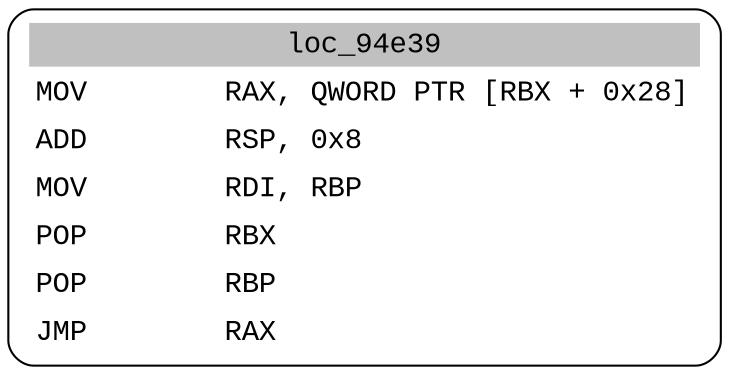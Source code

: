 digraph asm_graph {
1941 [
shape="Mrecord" fontname="Courier New"label =<<table border="0" cellborder="0" cellpadding="3"><tr><td align="center" colspan="2" bgcolor="grey">loc_94e39</td></tr><tr><td align="left">MOV        RAX, QWORD PTR [RBX + 0x28]</td></tr><tr><td align="left">ADD        RSP, 0x8</td></tr><tr><td align="left">MOV        RDI, RBP</td></tr><tr><td align="left">POP        RBX</td></tr><tr><td align="left">POP        RBP</td></tr><tr><td align="left">JMP        RAX</td></tr></table>> ];
}